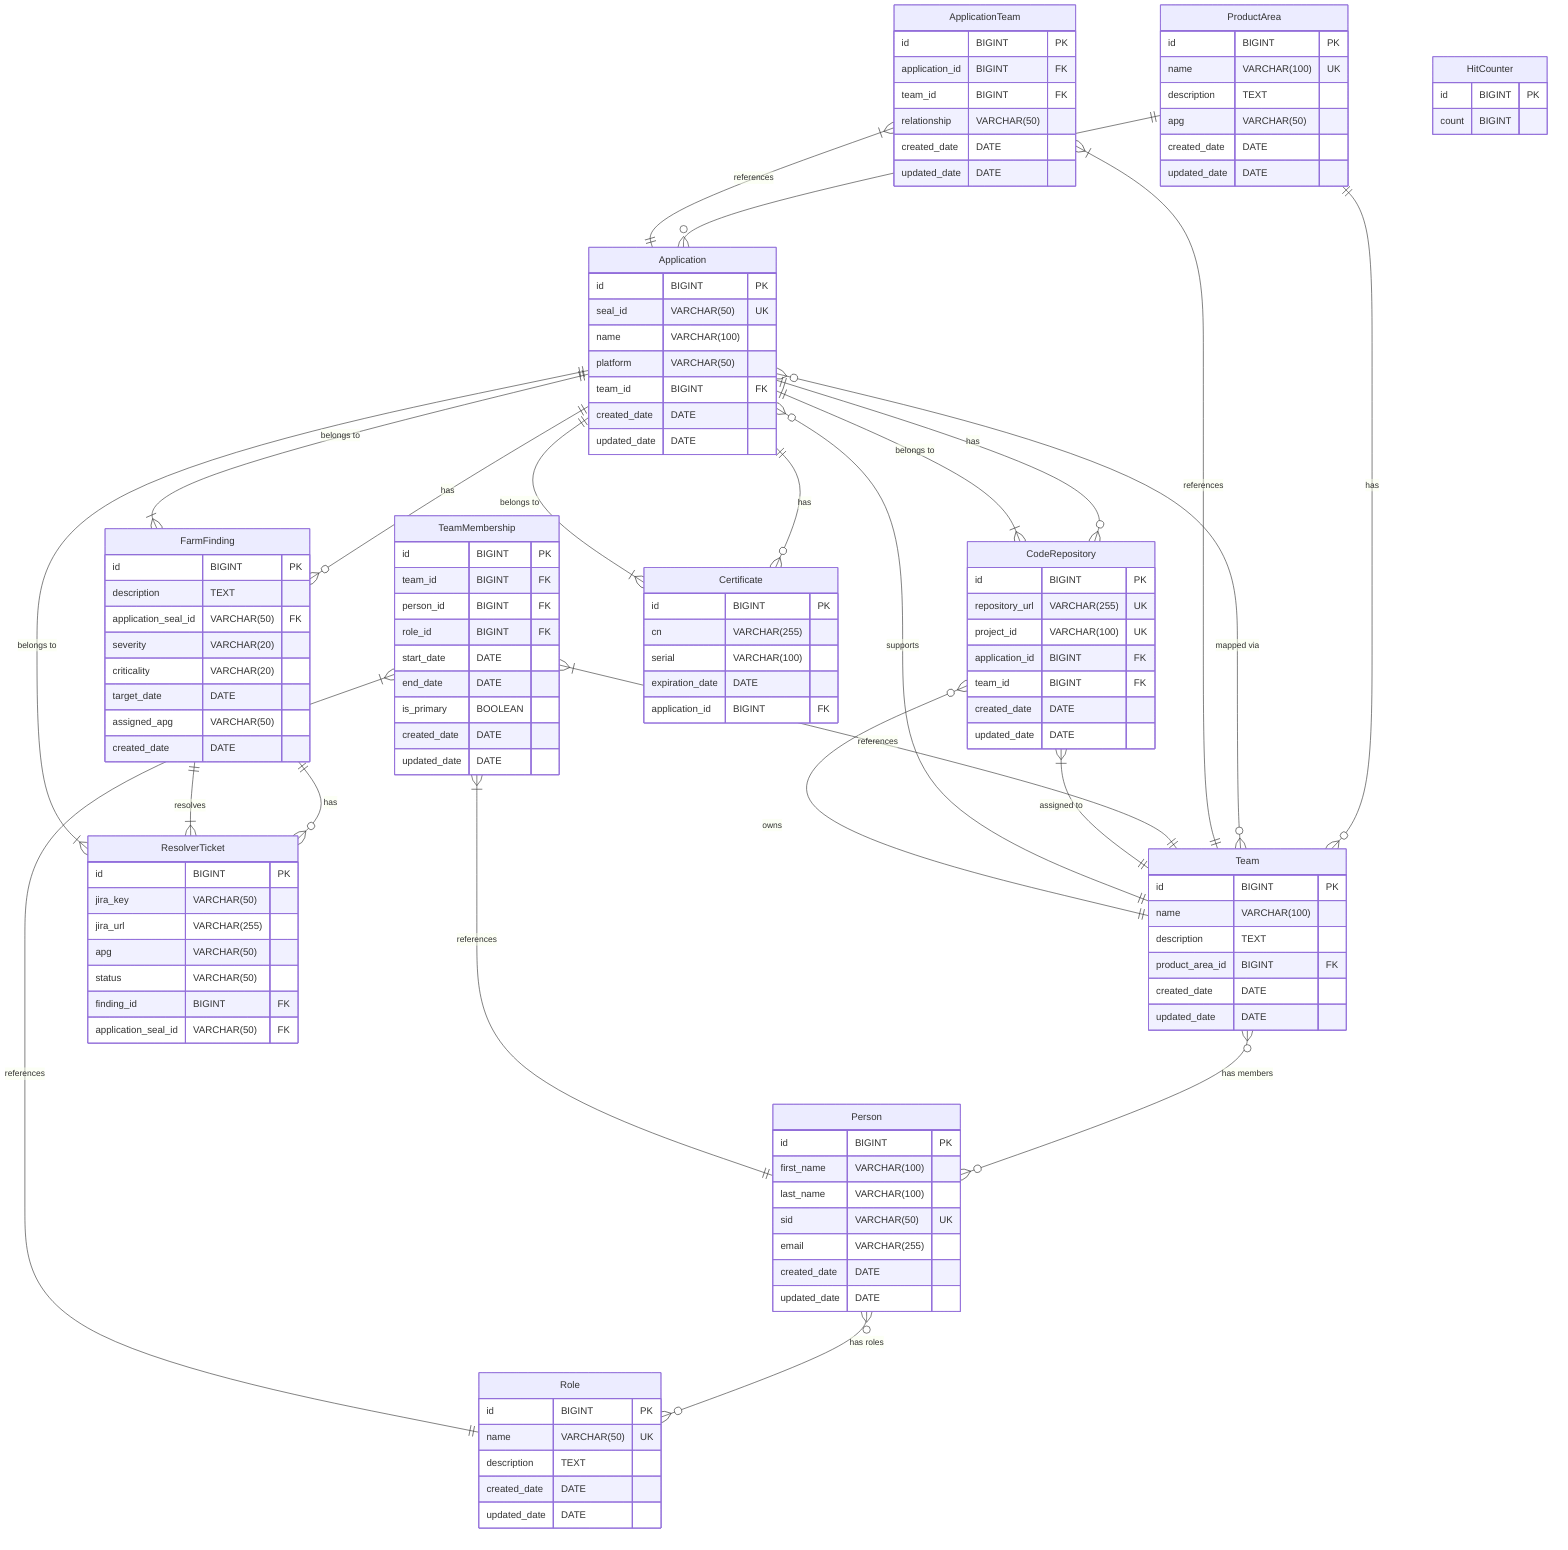 erDiagram
    ProductArea {
        id BIGINT PK
        name VARCHAR(100) UK
        description TEXT
        apg VARCHAR(50)
        created_date DATE
        updated_date DATE
    }

    Application {
        id BIGINT PK
        seal_id VARCHAR(50) UK
        name VARCHAR(100)
        platform VARCHAR(50)
        team_id BIGINT FK
        created_date DATE
        updated_date DATE
    }

    Team {
        id BIGINT PK
        name VARCHAR(100)
        description TEXT
        product_area_id BIGINT FK
        created_date DATE
        updated_date DATE
    }

    Person {
        id BIGINT PK
        first_name VARCHAR(100)
        last_name VARCHAR(100)
        sid VARCHAR(50) UK
        email VARCHAR(255)
        created_date DATE
        updated_date DATE
    }

    Role {
        id BIGINT PK
        name VARCHAR(50) UK
        description TEXT
        created_date DATE
        updated_date DATE
    }

    ApplicationTeam {
        id BIGINT PK
        application_id BIGINT FK
        team_id BIGINT FK
        relationship VARCHAR(50)
        created_date DATE
        updated_date DATE
    }

    TeamMembership {
        id BIGINT PK
        team_id BIGINT FK
        person_id BIGINT FK
        role_id BIGINT FK
        start_date DATE
        end_date DATE
        is_primary BOOLEAN
        created_date DATE
        updated_date DATE
    }

    CodeRepository {
        id BIGINT PK
        repository_url VARCHAR(255) UK
        project_id VARCHAR(100) UK
        application_id BIGINT FK
        team_id BIGINT FK
        created_date DATE
        updated_date DATE
    }

    FarmFinding {
        id BIGINT PK
        description TEXT
        application_seal_id VARCHAR(50) FK
        severity VARCHAR(20)
        criticality VARCHAR(20)
        target_date DATE
        assigned_apg VARCHAR(50)
        created_date DATE
    }

    ResolverTicket {
        id BIGINT PK
        jira_key VARCHAR(50)
        jira_url VARCHAR(255)
        apg VARCHAR(50)
        status VARCHAR(50)
        finding_id BIGINT FK
        application_seal_id VARCHAR(50) FK
    }

    Certificate {
        id BIGINT PK
        cn VARCHAR(255)
        serial VARCHAR(100)
        expiration_date DATE
        application_id BIGINT FK
    }

    HitCounter {
        id BIGINT PK
        count BIGINT
    }

    ProductArea ||--o{ Application : "has"
    ProductArea ||--o{ Team : "has"
    Team ||--o{ Application : "supports"
    Team ||--o{ CodeRepository : "owns"
    Application ||--o{ CodeRepository : "has"
    Application ||--o{ FarmFinding : "has"
    Application ||--o{ Certificate : "has"
    Application }o--o{ Team : "mapped via"
    Team }o--o{ Person : "has members"
    Person }o--o{ Role : "has roles"
    FarmFinding ||--o{ ResolverTicket : "has"
    ApplicationTeam }|--|| Application : "references"
    ApplicationTeam }|--|| Team : "references"
    TeamMembership }|--|| Team : "references"
    TeamMembership }|--|| Person : "references"
    TeamMembership }|--|| Role : "references"
    CodeRepository }|--|| Application : "belongs to"
    CodeRepository }|--|| Team : "assigned to"
    FarmFinding }|--|| Application : "belongs to"
    ResolverTicket }|--|| FarmFinding : "resolves"
    ResolverTicket }|--|| Application : "belongs to"
    Certificate }|--|| Application : "belongs to"